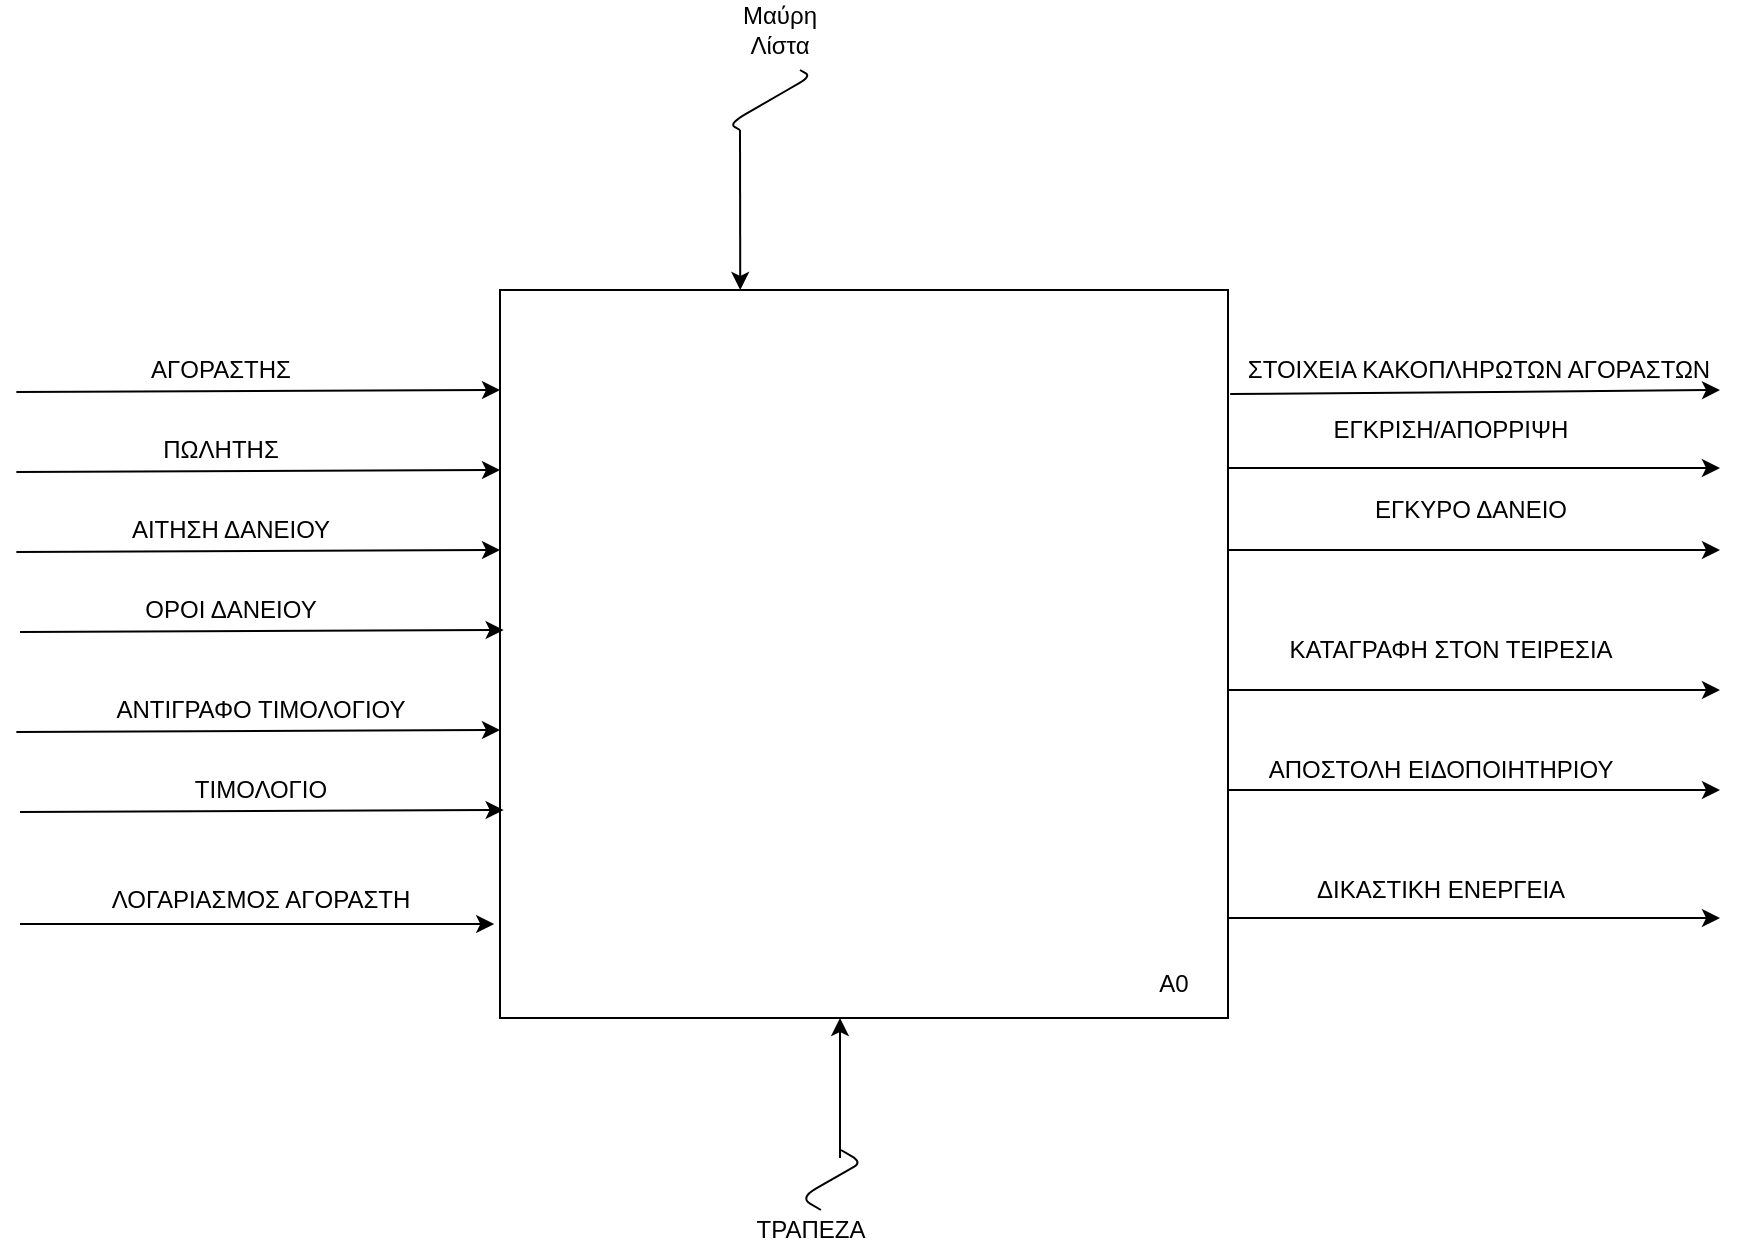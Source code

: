 <mxfile version="13.9.9" type="device"><diagram id="QUAHBlxpjlupXDliK-9L" name="Page-1"><mxGraphModel dx="2153" dy="806" grid="1" gridSize="10" guides="1" tooltips="1" connect="1" arrows="1" fold="1" page="1" pageScale="1" pageWidth="827" pageHeight="1169" math="0" shadow="0"><root><mxCell id="0"/><mxCell id="1" parent="0"/><mxCell id="-a0V9NbNu06TFT4xBd-T-1" value="" style="whiteSpace=wrap;html=1;aspect=fixed;" parent="1" vertex="1"><mxGeometry x="240" y="270" width="364" height="364" as="geometry"/></mxCell><mxCell id="-a0V9NbNu06TFT4xBd-T-2" value="" style="endArrow=classic;html=1;entryX=0.33;entryY=0;entryDx=0;entryDy=0;entryPerimeter=0;" parent="1" target="-a0V9NbNu06TFT4xBd-T-1" edge="1"><mxGeometry width="50" height="50" relative="1" as="geometry"><mxPoint x="360" y="190" as="sourcePoint"/><mxPoint x="410" y="140" as="targetPoint"/></mxGeometry></mxCell><mxCell id="-a0V9NbNu06TFT4xBd-T-3" value="" style="edgeStyle=isometricEdgeStyle;endArrow=none;html=1;elbow=vertical;" parent="1" edge="1"><mxGeometry width="50" height="100" relative="1" as="geometry"><mxPoint x="360" y="190" as="sourcePoint"/><mxPoint x="390" y="160" as="targetPoint"/></mxGeometry></mxCell><mxCell id="-a0V9NbNu06TFT4xBd-T-9" value="" style="endArrow=classic;html=1;entryX=0.005;entryY=0.272;entryDx=0;entryDy=0;entryPerimeter=0;" parent="1" edge="1"><mxGeometry width="50" height="50" relative="1" as="geometry"><mxPoint x="-1.82" y="320.99" as="sourcePoint"/><mxPoint x="240.0" y="319.998" as="targetPoint"/></mxGeometry></mxCell><mxCell id="-a0V9NbNu06TFT4xBd-T-10" value="" style="endArrow=classic;html=1;entryX=0.005;entryY=0.272;entryDx=0;entryDy=0;entryPerimeter=0;" parent="1" edge="1"><mxGeometry width="50" height="50" relative="1" as="geometry"><mxPoint x="-1.82" y="400.99" as="sourcePoint"/><mxPoint x="240.0" y="399.998" as="targetPoint"/></mxGeometry></mxCell><mxCell id="-a0V9NbNu06TFT4xBd-T-11" value="" style="endArrow=classic;html=1;entryX=0.005;entryY=0.272;entryDx=0;entryDy=0;entryPerimeter=0;" parent="1" edge="1"><mxGeometry width="50" height="50" relative="1" as="geometry"><mxPoint x="-2.22e-16" y="440.99" as="sourcePoint"/><mxPoint x="241.82" y="439.998" as="targetPoint"/></mxGeometry></mxCell><mxCell id="-a0V9NbNu06TFT4xBd-T-12" value="" style="endArrow=classic;html=1;entryX=0.005;entryY=0.272;entryDx=0;entryDy=0;entryPerimeter=0;" parent="1" edge="1"><mxGeometry width="50" height="50" relative="1" as="geometry"><mxPoint x="-1.82" y="490.99" as="sourcePoint"/><mxPoint x="240" y="489.998" as="targetPoint"/></mxGeometry></mxCell><mxCell id="-a0V9NbNu06TFT4xBd-T-13" value="" style="endArrow=classic;html=1;entryX=0.005;entryY=0.272;entryDx=0;entryDy=0;entryPerimeter=0;" parent="1" edge="1"><mxGeometry width="50" height="50" relative="1" as="geometry"><mxPoint x="6.373e-14" y="530.99" as="sourcePoint"/><mxPoint x="241.82" y="529.998" as="targetPoint"/></mxGeometry></mxCell><mxCell id="-a0V9NbNu06TFT4xBd-T-14" value="" style="endArrow=classic;html=1;entryX=0.005;entryY=0.272;entryDx=0;entryDy=0;entryPerimeter=0;" parent="1" edge="1"><mxGeometry width="50" height="50" relative="1" as="geometry"><mxPoint x="-1.82" y="360.99" as="sourcePoint"/><mxPoint x="240.0" y="359.998" as="targetPoint"/></mxGeometry></mxCell><mxCell id="-a0V9NbNu06TFT4xBd-T-16" value="" style="endArrow=classic;html=1;" parent="1" edge="1"><mxGeometry width="50" height="50" relative="1" as="geometry"><mxPoint x="604" y="359" as="sourcePoint"/><mxPoint x="850" y="359" as="targetPoint"/></mxGeometry></mxCell><mxCell id="-a0V9NbNu06TFT4xBd-T-17" value="" style="endArrow=classic;html=1;" parent="1" edge="1"><mxGeometry width="50" height="50" relative="1" as="geometry"><mxPoint x="604" y="400" as="sourcePoint"/><mxPoint x="850" y="400" as="targetPoint"/></mxGeometry></mxCell><mxCell id="-a0V9NbNu06TFT4xBd-T-18" value="" style="endArrow=classic;html=1;" parent="1" edge="1"><mxGeometry width="50" height="50" relative="1" as="geometry"><mxPoint x="604" y="470" as="sourcePoint"/><mxPoint x="850" y="470" as="targetPoint"/></mxGeometry></mxCell><mxCell id="-a0V9NbNu06TFT4xBd-T-19" value="" style="endArrow=classic;html=1;" parent="1" edge="1"><mxGeometry width="50" height="50" relative="1" as="geometry"><mxPoint x="604" y="520" as="sourcePoint"/><mxPoint x="850" y="520" as="targetPoint"/></mxGeometry></mxCell><mxCell id="-a0V9NbNu06TFT4xBd-T-20" value="" style="endArrow=classic;html=1;" parent="1" edge="1"><mxGeometry width="50" height="50" relative="1" as="geometry"><mxPoint x="604" y="584" as="sourcePoint"/><mxPoint x="850" y="584" as="targetPoint"/></mxGeometry></mxCell><mxCell id="-a0V9NbNu06TFT4xBd-T-21" value="A0" style="text;html=1;strokeColor=none;fillColor=none;align=center;verticalAlign=middle;whiteSpace=wrap;rounded=0;" parent="1" vertex="1"><mxGeometry x="550" y="600" width="54" height="34" as="geometry"/></mxCell><mxCell id="-a0V9NbNu06TFT4xBd-T-22" value="Μαύρη Λίστα" style="text;html=1;strokeColor=none;fillColor=none;align=center;verticalAlign=middle;whiteSpace=wrap;rounded=0;" parent="1" vertex="1"><mxGeometry x="360" y="130" width="40" height="20" as="geometry"/></mxCell><mxCell id="dZLkkAawmjWhD7YDpfr_-3" value="" style="endArrow=classic;html=1;" parent="1" edge="1"><mxGeometry width="50" height="50" relative="1" as="geometry"><mxPoint x="410" y="704" as="sourcePoint"/><mxPoint x="410" y="634" as="targetPoint"/></mxGeometry></mxCell><mxCell id="dZLkkAawmjWhD7YDpfr_-5" value="" style="edgeStyle=isometricEdgeStyle;endArrow=none;html=1;elbow=vertical;" parent="1" edge="1"><mxGeometry width="50" height="100" relative="1" as="geometry"><mxPoint x="400.49" y="730" as="sourcePoint"/><mxPoint x="410.49" y="700" as="targetPoint"/></mxGeometry></mxCell><mxCell id="dZLkkAawmjWhD7YDpfr_-8" value="ΤΡΑΠΕΖΑ" style="text;html=1;align=center;verticalAlign=middle;resizable=0;points=[];autosize=1;" parent="1" vertex="1"><mxGeometry x="360" y="730" width="70" height="20" as="geometry"/></mxCell><mxCell id="dZLkkAawmjWhD7YDpfr_-11" value="ΑΓΟΡΑΣΤΗΣ" style="text;html=1;align=center;verticalAlign=middle;resizable=0;points=[];autosize=1;" parent="1" vertex="1"><mxGeometry x="55" y="300" width="90" height="20" as="geometry"/></mxCell><mxCell id="dZLkkAawmjWhD7YDpfr_-12" value="ΠΩΛΗΤΗΣ" style="text;html=1;align=center;verticalAlign=middle;resizable=0;points=[];autosize=1;" parent="1" vertex="1"><mxGeometry x="65" y="340" width="70" height="20" as="geometry"/></mxCell><mxCell id="dZLkkAawmjWhD7YDpfr_-13" value="ΑΙΤΗΣΗ ΔΑΝΕΙΟΥ" style="text;html=1;align=center;verticalAlign=middle;resizable=0;points=[];autosize=1;" parent="1" vertex="1"><mxGeometry x="50" y="380" width="110" height="20" as="geometry"/></mxCell><mxCell id="dZLkkAawmjWhD7YDpfr_-14" value="ΟΡΟΙ ΔΑΝΕΙΟΥ" style="text;html=1;align=center;verticalAlign=middle;resizable=0;points=[];autosize=1;" parent="1" vertex="1"><mxGeometry x="55" y="420" width="100" height="20" as="geometry"/></mxCell><mxCell id="GxS763JksyF1b4kguOGN-1" value="ΑΝΤΙΓΡΑΦΟ ΤΙΜΟΛΟΓΙΟΥ" style="text;html=1;align=center;verticalAlign=middle;resizable=0;points=[];autosize=1;" parent="1" vertex="1"><mxGeometry x="40" y="470" width="160" height="20" as="geometry"/></mxCell><mxCell id="GxS763JksyF1b4kguOGN-3" value="ΔΙΚΑΣΤΙΚΗ ΕΝΕΡΓΕΙΑ" style="text;html=1;align=center;verticalAlign=middle;resizable=0;points=[];autosize=1;" parent="1" vertex="1"><mxGeometry x="640" y="560" width="140" height="20" as="geometry"/></mxCell><mxCell id="GxS763JksyF1b4kguOGN-4" value="ΑΠΟΣΤΟΛΗ ΕΙΔΟΠΟΙΗΤΗΡΙΟΥ" style="text;html=1;align=center;verticalAlign=middle;resizable=0;points=[];autosize=1;" parent="1" vertex="1"><mxGeometry x="615" y="500" width="190" height="20" as="geometry"/></mxCell><mxCell id="GxS763JksyF1b4kguOGN-5" value="ΚΑΤΑΓΡΑΦΗ ΣΤΟΝ ΤΕΙΡΕΣΙΑ" style="text;html=1;align=center;verticalAlign=middle;resizable=0;points=[];autosize=1;" parent="1" vertex="1"><mxGeometry x="625" y="440" width="180" height="20" as="geometry"/></mxCell><mxCell id="GxS763JksyF1b4kguOGN-6" value="ΤΙΜΟΛΟΓΙΟ" style="text;html=1;align=center;verticalAlign=middle;resizable=0;points=[];autosize=1;" parent="1" vertex="1"><mxGeometry x="80" y="510" width="80" height="20" as="geometry"/></mxCell><mxCell id="GxS763JksyF1b4kguOGN-7" value="ΕΓΚΥΡΟ ΔΑΝΕΙΟ" style="text;html=1;align=center;verticalAlign=middle;resizable=0;points=[];autosize=1;" parent="1" vertex="1"><mxGeometry x="670" y="370" width="110" height="20" as="geometry"/></mxCell><mxCell id="GxS763JksyF1b4kguOGN-8" value="ΕΓΚΡΙΣΗ/ΑΠΟΡΡΙΨΗ" style="text;html=1;align=center;verticalAlign=middle;resizable=0;points=[];autosize=1;" parent="1" vertex="1"><mxGeometry x="650" y="330" width="130" height="20" as="geometry"/></mxCell><mxCell id="GxS763JksyF1b4kguOGN-9" value="" style="endArrow=classic;html=1;entryX=-0.008;entryY=0.871;entryDx=0;entryDy=0;entryPerimeter=0;" parent="1" target="-a0V9NbNu06TFT4xBd-T-1" edge="1"><mxGeometry width="50" height="50" relative="1" as="geometry"><mxPoint y="587" as="sourcePoint"/><mxPoint x="50" y="540" as="targetPoint"/></mxGeometry></mxCell><mxCell id="GxS763JksyF1b4kguOGN-10" value="ΛΟΓΑΡΙΑΣΜΟΣ ΑΓΟΡΑΣΤΗ" style="text;html=1;align=center;verticalAlign=middle;resizable=0;points=[];autosize=1;" parent="1" vertex="1"><mxGeometry x="40" y="565" width="160" height="20" as="geometry"/></mxCell><mxCell id="jwd0SEBLC68004ak1r9x-1" value="" style="endArrow=classic;html=1;exitX=1.003;exitY=0.143;exitDx=0;exitDy=0;exitPerimeter=0;" edge="1" parent="1" source="-a0V9NbNu06TFT4xBd-T-1"><mxGeometry width="50" height="50" relative="1" as="geometry"><mxPoint x="610" y="320" as="sourcePoint"/><mxPoint x="850" y="320" as="targetPoint"/></mxGeometry></mxCell><mxCell id="jwd0SEBLC68004ak1r9x-2" value="ΣΤΟΙΧΕΙΑ ΚΑΚΟΠΛΗΡΩΤΩΝ ΑΓΟΡΑΣΤΩΝ" style="text;html=1;align=center;verticalAlign=middle;resizable=0;points=[];autosize=1;" vertex="1" parent="1"><mxGeometry x="604" y="300" width="250" height="20" as="geometry"/></mxCell></root></mxGraphModel></diagram></mxfile>